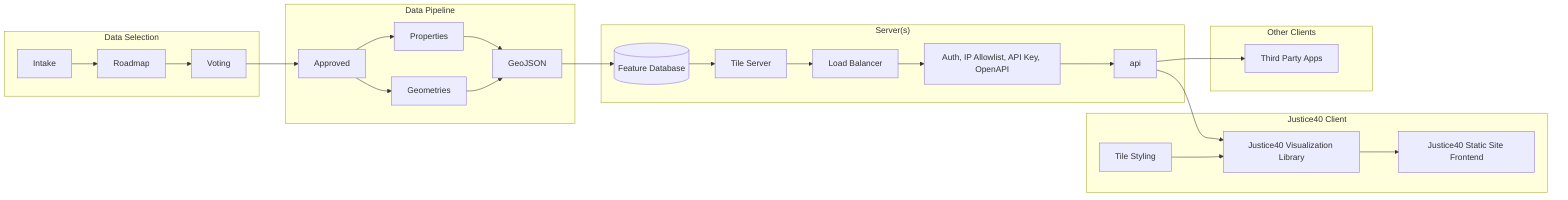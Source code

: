 graph LR
    subgraph ds["Data Selection"]
    Intake --> Roadmap --> Voting
    end
    subgraph dp["Data Pipeline"]
    Voting --> Approved
    Approved --> Properties
    Approved --> Geometries
    Properties --> GeoJSON
    Geometries --> GeoJSON
    end
    subgraph s["Server(s)"]
    GeoJSON --> db[("Feature Database")]
    db --> tileserv["Tile Server"]
    tileserv --> lb["Load Balancer"]
    lb --> auth["Auth, IP Allowlist, API Key, OpenAPI"]
    auth --> api
    end
    subgraph j40["Justice40 Client"]
    api --> vl["Justice40 Visualization Library"]
    ts["Tile Styling"] --> vl
    vl --> fe["Justice40 Static Site Frontend"]
    end
    subgraph oc["Other Clients"]
    api --> 3p["Third Party Apps"]
    end